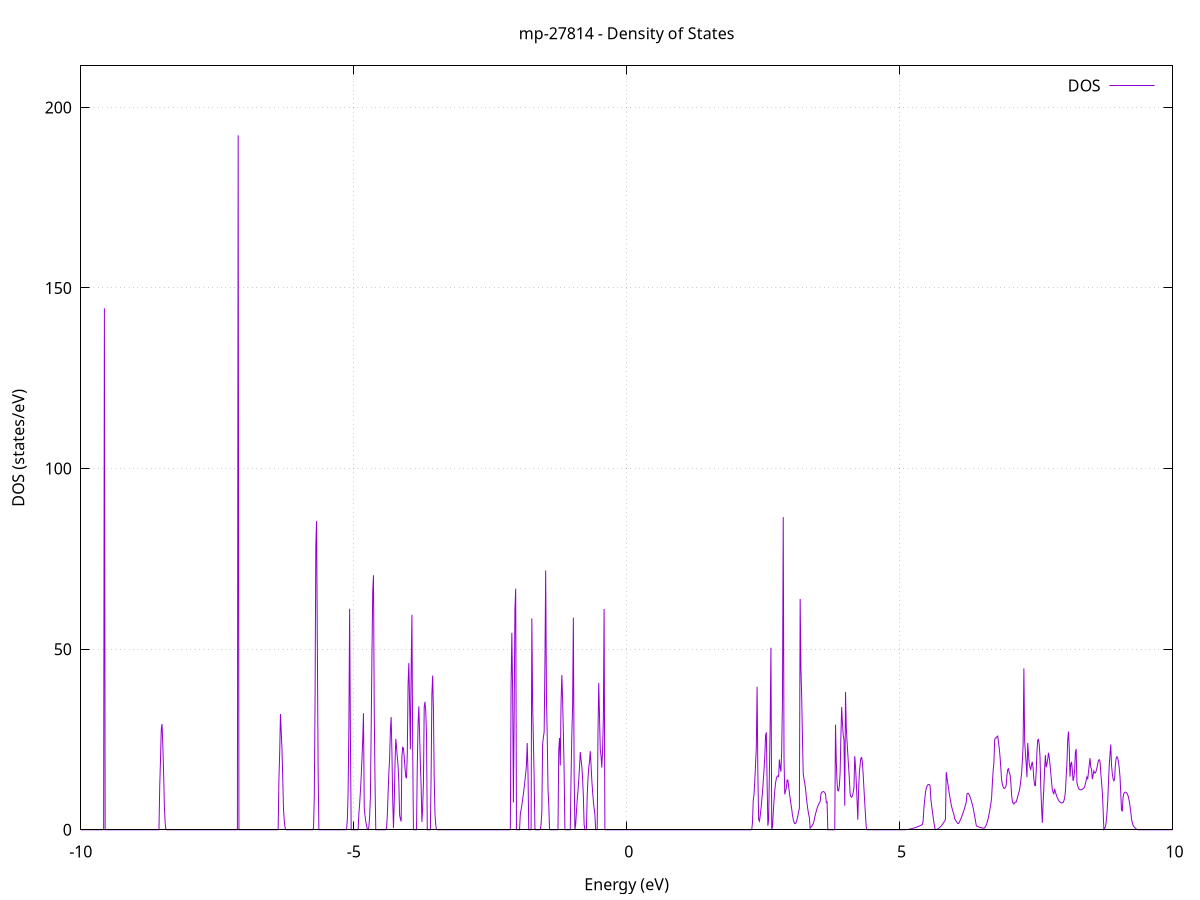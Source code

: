 set title 'mp-27814 - Density of States'
set xlabel 'Energy (eV)'
set ylabel 'DOS (states/eV)'
set grid
set xrange [-10:10]
set yrange [0:211.489]
set xzeroaxis lt -1
set terminal png size 800,600
set output 'mp-27814_dos_gnuplot.png'
plot '-' using 1:2 with lines title 'DOS'
-17.525300 0.000000
-17.511200 0.000000
-17.497100 0.000000
-17.483100 0.000000
-17.469000 0.000000
-17.454900 0.000000
-17.440800 0.000000
-17.426700 0.000000
-17.412600 0.000000
-17.398600 0.000000
-17.384500 0.000000
-17.370400 0.000000
-17.356300 0.000000
-17.342200 0.000000
-17.328100 0.000000
-17.314000 0.000000
-17.300000 0.000000
-17.285900 0.000000
-17.271800 0.000000
-17.257700 0.000000
-17.243600 0.000000
-17.229500 0.000000
-17.215500 0.000000
-17.201400 0.000000
-17.187300 0.000000
-17.173200 0.000000
-17.159100 0.000000
-17.145000 0.000000
-17.131000 0.000000
-17.116900 0.000000
-17.102800 0.000000
-17.088700 0.000000
-17.074600 0.000000
-17.060500 0.000000
-17.046400 0.000000
-17.032400 0.000000
-17.018300 0.000000
-17.004200 0.000000
-16.990100 0.000000
-16.976000 0.000000
-16.961900 0.000000
-16.947900 0.000000
-16.933800 0.000000
-16.919700 0.000000
-16.905600 0.000000
-16.891500 0.000000
-16.877400 0.000000
-16.863400 0.000000
-16.849300 0.000000
-16.835200 0.000000
-16.821100 0.000000
-16.807000 0.000000
-16.792900 0.000000
-16.778800 0.000000
-16.764800 0.000000
-16.750700 0.000000
-16.736600 0.000000
-16.722500 0.000000
-16.708400 0.000000
-16.694300 0.000000
-16.680300 0.000000
-16.666200 0.000000
-16.652100 0.000000
-16.638000 0.000000
-16.623900 0.000000
-16.609800 0.000000
-16.595700 0.000000
-16.581700 0.000000
-16.567600 0.000000
-16.553500 0.000000
-16.539400 0.000000
-16.525300 0.000000
-16.511200 0.000000
-16.497200 0.000000
-16.483100 0.000000
-16.469000 0.000000
-16.454900 0.000000
-16.440800 0.000000
-16.426700 0.000000
-16.412700 0.000000
-16.398600 0.000000
-16.384500 0.000000
-16.370400 0.000000
-16.356300 0.000000
-16.342200 0.000000
-16.328100 0.000000
-16.314100 0.000000
-16.300000 0.000000
-16.285900 0.000000
-16.271800 0.000000
-16.257700 0.000000
-16.243600 0.248000
-16.229600 51.690600
-16.215500 90.300600
-16.201400 0.000000
-16.187300 0.000000
-16.173200 0.000000
-16.159100 0.000000
-16.145000 0.000000
-16.131000 0.000000
-16.116900 0.000000
-16.102800 0.000000
-16.088700 0.000000
-16.074600 0.000000
-16.060500 0.000000
-16.046500 0.000000
-16.032400 0.000000
-16.018300 0.000000
-16.004200 0.000000
-15.990100 0.000000
-15.976000 0.000000
-15.962000 0.000000
-15.947900 0.000000
-15.933800 0.000000
-15.919700 0.000000
-15.905600 0.000000
-15.891500 0.000000
-15.877400 0.000000
-15.863400 0.000000
-15.849300 90.098600
-15.835200 228.660000
-15.821100 0.000000
-15.807000 0.000000
-15.792900 0.000000
-15.778900 0.000000
-15.764800 0.000000
-15.750700 121.092300
-15.736600 0.000000
-15.722500 0.000000
-15.708400 0.000000
-15.694300 0.000000
-15.680300 0.000000
-15.666200 0.000000
-15.652100 0.000000
-15.638000 0.000000
-15.623900 0.000000
-15.609800 0.000000
-15.595800 0.000000
-15.581700 0.000000
-15.567600 0.000000
-15.553500 0.000000
-15.539400 0.000000
-15.525300 0.000000
-15.511300 0.000000
-15.497200 0.000000
-15.483100 0.000000
-15.469000 0.000000
-15.454900 0.000000
-15.440800 0.000000
-15.426700 0.000000
-15.412700 0.000000
-15.398600 0.000000
-15.384500 0.000000
-15.370400 0.000000
-15.356300 0.000000
-15.342200 0.000000
-15.328200 0.000000
-15.314100 0.000000
-15.300000 0.000000
-15.285900 0.000000
-15.271800 0.000000
-15.257700 0.000000
-15.243700 0.000000
-15.229600 0.000000
-15.215500 0.000000
-15.201400 0.000000
-15.187300 0.000000
-15.173200 0.000000
-15.159100 0.000000
-15.145100 0.000000
-15.131000 0.000000
-15.116900 0.000000
-15.102800 0.000000
-15.088700 0.000000
-15.074600 0.000000
-15.060600 0.000000
-15.046500 0.000000
-15.032400 0.000000
-15.018300 0.000000
-15.004200 0.000000
-14.990100 0.000000
-14.976000 0.000000
-14.962000 0.000000
-14.947900 0.000000
-14.933800 0.000000
-14.919700 0.000000
-14.905600 0.000000
-14.891500 0.000000
-14.877500 0.000000
-14.863400 0.000000
-14.849300 0.000000
-14.835200 0.000000
-14.821100 433.718600
-14.807000 75.110200
-14.793000 70.719500
-14.778900 0.000000
-14.764800 0.000000
-14.750700 0.000000
-14.736600 0.000000
-14.722500 0.000000
-14.708400 0.000000
-14.694400 0.000000
-14.680300 0.000000
-14.666200 0.000000
-14.652100 0.000000
-14.638000 0.000000
-14.623900 0.000000
-14.609900 0.000000
-14.595800 0.000000
-14.581700 0.000000
-14.567600 0.000000
-14.553500 0.000000
-14.539400 0.000000
-14.525300 0.000000
-14.511300 0.000000
-14.497200 0.000000
-14.483100 0.000000
-14.469000 0.000000
-14.454900 0.000000
-14.440800 0.000000
-14.426800 0.000000
-14.412700 0.000000
-14.398600 0.000000
-14.384500 0.000000
-14.370400 0.000000
-14.356300 0.000000
-14.342300 0.000000
-14.328200 0.000000
-14.314100 0.000000
-14.300000 0.000000
-14.285900 0.000000
-14.271800 0.000000
-14.257700 0.000000
-14.243700 0.000000
-14.229600 0.000000
-14.215500 0.000000
-14.201400 0.000000
-14.187300 0.000000
-14.173200 0.000000
-14.159200 0.000000
-14.145100 0.000000
-14.131000 0.000000
-14.116900 0.000000
-14.102800 0.000000
-14.088700 0.000000
-14.074600 0.000000
-14.060600 0.000000
-14.046500 0.000000
-14.032400 0.000000
-14.018300 0.000000
-14.004200 0.000000
-13.990100 0.000000
-13.976100 0.000000
-13.962000 0.000000
-13.947900 0.000000
-13.933800 0.000000
-13.919700 0.000000
-13.905600 0.000000
-13.891600 0.000000
-13.877500 0.000000
-13.863400 0.000000
-13.849300 0.000000
-13.835200 0.000000
-13.821100 0.000000
-13.807000 0.000000
-13.793000 0.000000
-13.778900 0.000000
-13.764800 0.000000
-13.750700 0.000000
-13.736600 0.000000
-13.722500 0.000000
-13.708500 0.000000
-13.694400 0.000000
-13.680300 0.000000
-13.666200 0.000000
-13.652100 0.000000
-13.638000 0.000000
-13.624000 0.000000
-13.609900 27.475700
-13.595800 0.000000
-13.581700 0.000000
-13.567600 0.000000
-13.553500 0.000000
-13.539400 0.000000
-13.525400 0.000000
-13.511300 0.000000
-13.497200 0.000000
-13.483100 0.000000
-13.469000 0.000000
-13.454900 0.000000
-13.440900 0.000000
-13.426800 0.000000
-13.412700 0.000000
-13.398600 0.000000
-13.384500 0.000000
-13.370400 0.000000
-13.356300 0.000000
-13.342300 0.000000
-13.328200 0.000000
-13.314100 0.000000
-13.300000 6.975800
-13.285900 0.000000
-13.271800 97.592600
-13.257800 0.000000
-13.243700 0.000000
-13.229600 0.000000
-13.215500 0.000000
-13.201400 0.000000
-13.187300 0.000000
-13.173300 0.000000
-13.159200 0.000000
-13.145100 0.000000
-13.131000 0.000000
-13.116900 0.000000
-13.102800 0.000000
-13.088700 0.000000
-13.074700 0.000000
-13.060600 0.000000
-13.046500 0.000000
-13.032400 0.000000
-13.018300 0.000000
-13.004200 0.000000
-12.990200 0.000000
-12.976100 0.000000
-12.962000 0.000000
-12.947900 0.000000
-12.933800 0.000000
-12.919700 0.000000
-12.905600 0.000000
-12.891600 0.000000
-12.877500 0.000000
-12.863400 0.000000
-12.849300 0.000000
-12.835200 0.000000
-12.821100 0.000000
-12.807100 0.000000
-12.793000 0.000000
-12.778900 0.000000
-12.764800 0.000000
-12.750700 0.000000
-12.736600 0.000000
-12.722600 0.000000
-12.708500 0.000000
-12.694400 0.000000
-12.680300 0.000000
-12.666200 0.000000
-12.652100 0.000000
-12.638000 0.000000
-12.624000 0.000000
-12.609900 0.000000
-12.595800 0.000000
-12.581700 0.000000
-12.567600 0.000000
-12.553500 0.000000
-12.539500 0.000000
-12.525400 0.000000
-12.511300 0.000000
-12.497200 0.000000
-12.483100 0.000000
-12.469000 0.000000
-12.455000 0.000000
-12.440900 0.000000
-12.426800 0.000000
-12.412700 0.000000
-12.398600 0.000000
-12.384500 0.000000
-12.370400 0.000000
-12.356400 0.000000
-12.342300 0.000000
-12.328200 0.000000
-12.314100 0.000000
-12.300000 0.000000
-12.285900 0.000000
-12.271900 0.000000
-12.257800 0.000000
-12.243700 0.000000
-12.229600 0.000000
-12.215500 0.000000
-12.201400 0.000000
-12.187300 0.000000
-12.173300 0.000000
-12.159200 0.000000
-12.145100 0.000000
-12.131000 0.000000
-12.116900 0.000000
-12.102800 0.000000
-12.088800 0.000000
-12.074700 0.000000
-12.060600 0.000000
-12.046500 0.000000
-12.032400 0.000000
-12.018300 0.000000
-12.004300 0.000000
-11.990200 0.000000
-11.976100 0.000000
-11.962000 0.000000
-11.947900 0.000000
-11.933800 0.000000
-11.919700 0.000000
-11.905700 0.000000
-11.891600 0.000000
-11.877500 0.000000
-11.863400 0.000000
-11.849300 0.000000
-11.835200 0.000000
-11.821200 0.000000
-11.807100 0.000000
-11.793000 0.000000
-11.778900 0.000000
-11.764800 0.000000
-11.750700 0.000000
-11.736600 0.000000
-11.722600 0.000000
-11.708500 0.000000
-11.694400 0.000000
-11.680300 0.000000
-11.666200 0.000000
-11.652100 0.000000
-11.638100 0.000000
-11.624000 0.000000
-11.609900 0.000000
-11.595800 0.000000
-11.581700 0.000000
-11.567600 0.000000
-11.553600 0.000000
-11.539500 0.000000
-11.525400 0.000000
-11.511300 0.000000
-11.497200 0.071200
-11.483100 11.193700
-11.469000 44.380100
-11.455000 87.334100
-11.440900 82.991800
-11.426800 51.775000
-11.412700 0.000000
-11.398600 0.000000
-11.384500 0.000000
-11.370500 0.000000
-11.356400 0.000000
-11.342300 0.000000
-11.328200 0.000000
-11.314100 0.000000
-11.300000 0.000000
-11.285900 0.000000
-11.271900 0.000000
-11.257800 0.000000
-11.243700 0.000000
-11.229600 0.000000
-11.215500 0.000000
-11.201400 0.000000
-11.187400 0.000000
-11.173300 0.000000
-11.159200 0.000000
-11.145100 0.000000
-11.131000 0.000000
-11.116900 0.000000
-11.102900 0.000000
-11.088800 0.000000
-11.074700 0.000000
-11.060600 0.000000
-11.046500 0.000000
-11.032400 0.000000
-11.018300 0.000000
-11.004300 0.000000
-10.990200 0.000000
-10.976100 0.000000
-10.962000 0.000000
-10.947900 0.000000
-10.933800 0.000000
-10.919800 0.000000
-10.905700 0.000000
-10.891600 0.000000
-10.877500 0.000000
-10.863400 0.000000
-10.849300 0.000000
-10.835300 0.000000
-10.821200 0.000000
-10.807100 0.000000
-10.793000 0.000000
-10.778900 0.000000
-10.764800 0.000000
-10.750700 0.000000
-10.736700 0.000000
-10.722600 0.000000
-10.708500 0.000000
-10.694400 0.000000
-10.680300 0.000000
-10.666200 0.000000
-10.652200 0.000000
-10.638100 0.000000
-10.624000 0.000000
-10.609900 0.000000
-10.595800 0.000000
-10.581700 0.000000
-10.567600 0.000000
-10.553600 0.000000
-10.539500 0.000000
-10.525400 0.000000
-10.511300 0.000000
-10.497200 0.000000
-10.483100 0.000000
-10.469100 0.000000
-10.455000 0.000000
-10.440900 0.000000
-10.426800 0.000000
-10.412700 0.000000
-10.398600 0.000000
-10.384600 0.000000
-10.370500 0.000000
-10.356400 0.000000
-10.342300 0.000000
-10.328200 0.000000
-10.314100 0.000000
-10.300000 0.000000
-10.286000 0.000000
-10.271900 0.000000
-10.257800 0.000000
-10.243700 0.000000
-10.229600 0.000000
-10.215500 0.000000
-10.201500 0.000000
-10.187400 0.000000
-10.173300 0.000000
-10.159200 0.000000
-10.145100 0.000000
-10.131000 0.000000
-10.116900 0.000000
-10.102900 0.000000
-10.088800 0.000000
-10.074700 0.000000
-10.060600 0.000000
-10.046500 0.000000
-10.032400 0.000000
-10.018400 0.000000
-10.004300 0.000000
-9.990200 0.000000
-9.976100 0.000000
-9.962000 0.000000
-9.947900 0.000000
-9.933900 0.000000
-9.919800 0.000000
-9.905700 0.000000
-9.891600 0.000000
-9.877500 0.000000
-9.863400 0.000000
-9.849300 0.000000
-9.835300 0.000000
-9.821200 0.000000
-9.807100 0.000000
-9.793000 0.000000
-9.778900 0.000000
-9.764800 0.000000
-9.750800 0.000000
-9.736700 0.000000
-9.722600 0.000000
-9.708500 0.000000
-9.694400 0.000000
-9.680300 0.000000
-9.666200 0.000000
-9.652200 0.000000
-9.638100 0.000000
-9.624000 0.000000
-9.609900 0.000000
-9.595800 0.000000
-9.581700 0.000000
-9.567700 144.372100
-9.553600 0.000000
-9.539500 0.000000
-9.525400 0.000000
-9.511300 0.000000
-9.497200 0.000000
-9.483200 0.000000
-9.469100 0.000000
-9.455000 0.000000
-9.440900 0.000000
-9.426800 0.000000
-9.412700 0.000000
-9.398600 0.000000
-9.384600 0.000000
-9.370500 0.000000
-9.356400 0.000000
-9.342300 0.000000
-9.328200 0.000000
-9.314100 0.000000
-9.300100 0.000000
-9.286000 0.000000
-9.271900 0.000000
-9.257800 0.000000
-9.243700 0.000000
-9.229600 0.000000
-9.215600 0.000000
-9.201500 0.000000
-9.187400 0.000000
-9.173300 0.000000
-9.159200 0.000000
-9.145100 0.000000
-9.131000 0.000000
-9.117000 0.000000
-9.102900 0.000000
-9.088800 0.000000
-9.074700 0.000000
-9.060600 0.000000
-9.046500 0.000000
-9.032500 0.000000
-9.018400 0.000000
-9.004300 0.000000
-8.990200 0.000000
-8.976100 0.000000
-8.962000 0.000000
-8.947900 0.000000
-8.933900 0.000000
-8.919800 0.000000
-8.905700 0.000000
-8.891600 0.000000
-8.877500 0.000000
-8.863400 0.000000
-8.849400 0.000000
-8.835300 0.000000
-8.821200 0.000000
-8.807100 0.000000
-8.793000 0.000000
-8.778900 0.000000
-8.764900 0.000000
-8.750800 0.000000
-8.736700 0.000000
-8.722600 0.000000
-8.708500 0.000000
-8.694400 0.000000
-8.680300 0.000000
-8.666300 0.000000
-8.652200 0.000000
-8.638100 0.000000
-8.624000 0.000000
-8.609900 0.000000
-8.595800 0.000000
-8.581800 0.000000
-8.567700 0.000000
-8.553600 12.284500
-8.539500 19.473800
-8.525400 27.857700
-8.511300 29.262200
-8.497200 23.288200
-8.483200 16.068300
-8.469100 6.651100
-8.455000 2.059000
-8.440900 0.084600
-8.426800 0.000000
-8.412700 0.000000
-8.398700 0.000000
-8.384600 0.000000
-8.370500 0.000000
-8.356400 0.000000
-8.342300 0.000000
-8.328200 0.000000
-8.314200 0.000000
-8.300100 0.000000
-8.286000 0.000000
-8.271900 0.000000
-8.257800 0.000000
-8.243700 0.000000
-8.229600 0.000000
-8.215600 0.000000
-8.201500 0.000000
-8.187400 0.000000
-8.173300 0.000000
-8.159200 0.000000
-8.145100 0.000000
-8.131100 0.000000
-8.117000 0.000000
-8.102900 0.000000
-8.088800 0.000000
-8.074700 0.000000
-8.060600 0.000000
-8.046500 0.000000
-8.032500 0.000000
-8.018400 0.000000
-8.004300 0.000000
-7.990200 0.000000
-7.976100 0.000000
-7.962000 0.000000
-7.948000 0.000000
-7.933900 0.000000
-7.919800 0.000000
-7.905700 0.000000
-7.891600 0.000000
-7.877500 0.000000
-7.863500 0.000000
-7.849400 0.000000
-7.835300 0.000000
-7.821200 0.000000
-7.807100 0.000000
-7.793000 0.000000
-7.778900 0.000000
-7.764900 0.000000
-7.750800 0.000000
-7.736700 0.000000
-7.722600 0.000000
-7.708500 0.000000
-7.694400 0.000000
-7.680400 0.000000
-7.666300 0.000000
-7.652200 0.000000
-7.638100 0.000000
-7.624000 0.000000
-7.609900 0.000000
-7.595900 0.000000
-7.581800 0.000000
-7.567700 0.000000
-7.553600 0.000000
-7.539500 0.000000
-7.525400 0.000000
-7.511300 0.000000
-7.497300 0.000000
-7.483200 0.000000
-7.469100 0.000000
-7.455000 0.000000
-7.440900 0.000000
-7.426800 0.000000
-7.412800 0.000000
-7.398700 0.000000
-7.384600 0.000000
-7.370500 0.000000
-7.356400 0.000000
-7.342300 0.000000
-7.328200 0.000000
-7.314200 0.000000
-7.300100 0.000000
-7.286000 0.000000
-7.271900 0.000000
-7.257800 0.000000
-7.243700 0.000000
-7.229700 0.000000
-7.215600 0.000000
-7.201500 0.000000
-7.187400 0.000000
-7.173300 0.000000
-7.159200 0.000000
-7.145200 0.000000
-7.131100 0.000000
-7.117000 192.263000
-7.102900 0.000000
-7.088800 0.000000
-7.074700 0.000000
-7.060600 0.000000
-7.046600 0.000000
-7.032500 0.000000
-7.018400 0.000000
-7.004300 0.000000
-6.990200 0.000000
-6.976100 0.000000
-6.962100 0.000000
-6.948000 0.000000
-6.933900 0.000000
-6.919800 0.000000
-6.905700 0.000000
-6.891600 0.000000
-6.877500 0.000000
-6.863500 0.000000
-6.849400 0.000000
-6.835300 0.000000
-6.821200 0.000000
-6.807100 0.000000
-6.793000 0.000000
-6.779000 0.000000
-6.764900 0.000000
-6.750800 0.000000
-6.736700 0.000000
-6.722600 0.000000
-6.708500 0.000000
-6.694500 0.000000
-6.680400 0.000000
-6.666300 0.000000
-6.652200 0.000000
-6.638100 0.000000
-6.624000 0.000000
-6.609900 0.000000
-6.595900 0.000000
-6.581800 0.000000
-6.567700 0.000000
-6.553600 0.000000
-6.539500 0.000000
-6.525400 0.000000
-6.511400 0.000000
-6.497300 0.000000
-6.483200 0.000000
-6.469100 0.000000
-6.455000 0.000000
-6.440900 0.000000
-6.426800 0.000000
-6.412800 0.000000
-6.398700 0.000000
-6.384600 0.000000
-6.370500 13.838200
-6.356400 21.188200
-6.342300 32.063300
-6.328300 27.210500
-6.314200 22.293300
-6.300100 14.209700
-6.286000 5.538000
-6.271900 2.444000
-6.257800 0.598100
-6.243800 0.000000
-6.229700 0.000000
-6.215600 0.000000
-6.201500 0.000000
-6.187400 0.000000
-6.173300 0.000000
-6.159200 0.000000
-6.145200 0.000000
-6.131100 0.000000
-6.117000 0.000000
-6.102900 0.000000
-6.088800 0.000000
-6.074700 0.000000
-6.060700 0.000000
-6.046600 0.000000
-6.032500 0.000000
-6.018400 0.000000
-6.004300 0.000000
-5.990200 0.000000
-5.976200 0.000000
-5.962100 0.000000
-5.948000 0.000000
-5.933900 0.000000
-5.919800 0.000000
-5.905700 0.000000
-5.891600 0.000000
-5.877600 0.000000
-5.863500 0.000000
-5.849400 0.000000
-5.835300 0.000000
-5.821200 0.000000
-5.807100 0.000000
-5.793100 0.000000
-5.779000 0.000000
-5.764900 0.000000
-5.750800 0.000000
-5.736700 0.499300
-5.722600 8.867600
-5.708500 35.140700
-5.694500 78.633700
-5.680400 85.462000
-5.666300 51.081100
-5.652200 16.810400
-5.638100 0.000000
-5.624000 0.000000
-5.610000 0.000000
-5.595900 0.000000
-5.581800 0.000000
-5.567700 0.000000
-5.553600 0.000000
-5.539500 0.000000
-5.525500 0.000000
-5.511400 0.000000
-5.497300 0.000000
-5.483200 0.000000
-5.469100 0.000000
-5.455000 0.000000
-5.440900 0.000000
-5.426900 0.000000
-5.412800 0.000000
-5.398700 0.000000
-5.384600 0.000000
-5.370500 0.000000
-5.356400 0.000000
-5.342400 0.000000
-5.328300 0.000000
-5.314200 0.000000
-5.300100 0.000000
-5.286000 0.000000
-5.271900 0.000000
-5.257800 0.000000
-5.243800 0.000000
-5.229700 0.000000
-5.215600 0.000000
-5.201500 0.000000
-5.187400 0.000000
-5.173300 0.000000
-5.159300 0.000000
-5.145200 0.000000
-5.131100 0.040900
-5.117000 2.888800
-5.102900 10.220600
-5.088800 27.894100
-5.074800 61.213900
-5.060700 25.823300
-5.046600 0.012100
-5.032500 0.000000
-5.018400 0.000000
-5.004300 0.000000
-4.990200 0.000000
-4.976200 0.000000
-4.962100 0.000000
-4.948000 0.000000
-4.933900 0.000000
-4.919800 0.000000
-4.905700 4.433800
-4.891700 7.141000
-4.877600 10.521700
-4.863500 14.575900
-4.849400 19.303700
-4.835300 24.705000
-4.821200 32.270400
-4.807200 6.119400
-4.793100 3.977300
-4.779000 2.294900
-4.764900 1.072200
-4.750800 0.309200
-4.736700 0.005900
-4.722600 0.727100
-4.708600 3.699200
-4.694500 8.970300
-4.680400 27.497600
-4.666300 47.881500
-4.652200 65.683000
-4.638100 70.454400
-4.624100 33.250500
-4.610000 13.414300
-4.595900 0.000000
-4.581800 0.000000
-4.567700 0.000000
-4.553600 0.000000
-4.539500 0.000000
-4.525500 0.000000
-4.511400 0.000000
-4.497300 0.000000
-4.483200 0.000000
-4.469100 0.000000
-4.455000 0.000000
-4.441000 0.000000
-4.426900 0.000000
-4.412800 0.000000
-4.398700 0.538300
-4.384600 3.867000
-4.370500 9.997700
-4.356500 15.652700
-4.342400 19.857800
-4.328300 27.510000
-4.314200 31.196400
-4.300100 21.490100
-4.286000 8.488600
-4.271900 0.461900
-4.257900 7.418900
-4.243800 18.282000
-4.229700 25.173600
-4.215600 22.941200
-4.201500 20.155600
-4.187400 17.674900
-4.173400 13.046500
-4.159300 4.064500
-4.145200 3.027300
-4.131100 2.288700
-4.117000 20.335600
-4.102900 22.837100
-4.088800 22.625200
-4.074800 20.035400
-4.060700 17.185900
-4.046600 14.686600
-4.032500 14.267100
-4.018400 21.155900
-4.004300 40.144600
-3.990300 46.156000
-3.976200 35.102700
-3.962100 22.287400
-3.948000 43.901800
-3.933900 59.493500
-3.919800 22.698800
-3.905800 0.000000
-3.891700 0.000000
-3.877600 0.000000
-3.863500 0.000000
-3.849400 0.000000
-3.835300 17.884000
-3.821200 29.333800
-3.807200 34.178000
-3.793100 26.723400
-3.779000 18.366500
-3.764900 11.901200
-3.750800 2.168900
-3.736700 6.087600
-3.722700 13.156800
-3.708600 34.036400
-3.694500 35.420300
-3.680400 32.833200
-3.666300 26.275100
-3.652200 0.000000
-3.638100 0.000000
-3.624100 0.000000
-3.610000 0.000000
-3.595900 0.000000
-3.581800 15.610100
-3.567700 37.703800
-3.553600 42.705300
-3.539600 33.093800
-3.525500 14.298700
-3.511400 4.400800
-3.497300 1.309100
-3.483200 0.036300
-3.469100 0.000000
-3.455100 0.000000
-3.441000 0.000000
-3.426900 0.000000
-3.412800 0.000000
-3.398700 0.000000
-3.384600 0.000000
-3.370500 0.000000
-3.356500 0.000000
-3.342400 0.000000
-3.328300 0.000000
-3.314200 0.000000
-3.300100 0.000000
-3.286000 0.000000
-3.272000 0.000000
-3.257900 0.000000
-3.243800 0.000000
-3.229700 0.000000
-3.215600 0.000000
-3.201500 0.000000
-3.187500 0.000000
-3.173400 0.000000
-3.159300 0.000000
-3.145200 0.000000
-3.131100 0.000000
-3.117000 0.000000
-3.102900 0.000000
-3.088900 0.000000
-3.074800 0.000000
-3.060700 0.000000
-3.046600 0.000000
-3.032500 0.000000
-3.018400 0.000000
-3.004400 0.000000
-2.990300 0.000000
-2.976200 0.000000
-2.962100 0.000000
-2.948000 0.000000
-2.933900 0.000000
-2.919800 0.000000
-2.905800 0.000000
-2.891700 0.000000
-2.877600 0.000000
-2.863500 0.000000
-2.849400 0.000000
-2.835300 0.000000
-2.821300 0.000000
-2.807200 0.000000
-2.793100 0.000000
-2.779000 0.000000
-2.764900 0.000000
-2.750800 0.000000
-2.736800 0.000000
-2.722700 0.000000
-2.708600 0.000000
-2.694500 0.000000
-2.680400 0.000000
-2.666300 0.000000
-2.652200 0.000000
-2.638200 0.000000
-2.624100 0.000000
-2.610000 0.000000
-2.595900 0.000000
-2.581800 0.000000
-2.567700 0.000000
-2.553700 0.000000
-2.539600 0.000000
-2.525500 0.000000
-2.511400 0.000000
-2.497300 0.000000
-2.483200 0.000000
-2.469100 0.000000
-2.455100 0.000000
-2.441000 0.000000
-2.426900 0.000000
-2.412800 0.000000
-2.398700 0.000000
-2.384600 0.000000
-2.370600 0.000000
-2.356500 0.000000
-2.342400 0.000000
-2.328300 0.000000
-2.314200 0.000000
-2.300100 0.000000
-2.286100 0.000000
-2.272000 0.000000
-2.257900 0.000000
-2.243800 0.000000
-2.229700 0.000000
-2.215600 0.000000
-2.201500 0.000000
-2.187500 0.000000
-2.173400 0.000000
-2.159300 0.000000
-2.145200 0.000000
-2.131100 0.000000
-2.117000 40.021800
-2.103000 54.528000
-2.088900 38.414400
-2.074800 7.584000
-2.060700 32.163200
-2.046600 61.055000
-2.032500 66.730500
-2.018400 0.000000
-2.004400 0.000000
-1.990300 0.000000
-1.976200 0.000000
-1.962100 0.000000
-1.948000 4.345000
-1.933900 5.523900
-1.919900 6.845200
-1.905800 8.308900
-1.891700 9.915000
-1.877600 11.663400
-1.863500 13.554200
-1.849400 15.587400
-1.835400 17.873900
-1.821300 24.017400
-1.807200 15.806500
-1.793100 0.000000
-1.779000 0.000000
-1.764900 0.000000
-1.750800 0.000000
-1.736800 58.522800
-1.722700 35.100400
-1.708600 24.612300
-1.694500 14.256300
-1.680400 0.352200
-1.666300 0.000000
-1.652300 0.000000
-1.638200 0.000000
-1.624100 0.000000
-1.610000 0.000000
-1.595900 0.000000
-1.581800 0.053300
-1.567800 1.511200
-1.553700 4.963100
-1.539600 23.538800
-1.525500 25.645700
-1.511400 27.004300
-1.497300 45.317000
-1.483200 71.795200
-1.469200 36.810200
-1.455100 26.386000
-1.441000 11.268200
-1.426900 7.030100
-1.412800 0.000000
-1.398700 0.000000
-1.384700 0.000000
-1.370600 0.000000
-1.356500 0.000000
-1.342400 0.000000
-1.328300 0.000000
-1.314200 0.000000
-1.300100 0.000000
-1.286100 0.000000
-1.272000 0.000000
-1.257900 0.000000
-1.243800 22.022200
-1.229700 25.426800
-1.215600 17.787900
-1.201600 35.158900
-1.187500 42.823700
-1.173400 36.277500
-1.159300 26.981500
-1.145200 16.337900
-1.131100 0.000000
-1.117100 0.000000
-1.103000 0.000000
-1.088900 0.000000
-1.074800 0.000000
-1.060700 0.000000
-1.046600 0.000000
-1.032500 0.000000
-1.018500 14.455000
-1.004400 26.265100
-0.990300 33.797200
-0.976200 58.735600
-0.962100 15.569600
-0.948000 0.027900
-0.934000 1.450300
-0.919900 5.023900
-0.905800 8.265200
-0.891700 10.697500
-0.877600 13.717600
-0.863500 17.325600
-0.849400 21.521400
-0.835400 19.403000
-0.821300 17.553600
-0.807200 14.198800
-0.793100 9.338700
-0.779000 1.453600
-0.764900 0.000000
-0.750900 0.000000
-0.736800 0.000000
-0.722700 9.420500
-0.708600 14.097000
-0.694500 17.239100
-0.680400 18.846900
-0.666400 21.760700
-0.652300 17.875700
-0.638200 13.742900
-0.624100 10.608700
-0.610000 8.001000
-0.595900 5.919800
-0.581800 4.365000
-0.567800 0.000000
-0.553700 0.000000
-0.539600 0.000000
-0.525500 26.441000
-0.511400 40.643600
-0.497300 31.693800
-0.483300 22.187800
-0.469200 20.503600
-0.455100 17.240300
-0.441000 22.056400
-0.426900 30.544700
-0.412800 61.128000
-0.398700 0.000000
-0.384700 0.000000
-0.370600 0.000000
-0.356500 0.000000
-0.342400 0.000000
-0.328300 0.000000
-0.314200 0.000000
-0.300200 0.000000
-0.286100 0.000000
-0.272000 0.000000
-0.257900 0.000000
-0.243800 0.000000
-0.229700 0.000000
-0.215700 0.000000
-0.201600 0.000000
-0.187500 0.000000
-0.173400 0.000000
-0.159300 0.000000
-0.145200 0.000000
-0.131100 0.000000
-0.117100 0.000000
-0.103000 0.000000
-0.088900 0.000000
-0.074800 0.000000
-0.060700 0.000000
-0.046600 0.000000
-0.032600 0.000000
-0.018500 0.000000
-0.004400 0.000000
0.009700 0.000000
0.023800 0.000000
0.037900 0.000000
0.051900 0.000000
0.066000 0.000000
0.080100 0.000000
0.094200 0.000000
0.108300 0.000000
0.122400 0.000000
0.136500 0.000000
0.150500 0.000000
0.164600 0.000000
0.178700 0.000000
0.192800 0.000000
0.206900 0.000000
0.221000 0.000000
0.235000 0.000000
0.249100 0.000000
0.263200 0.000000
0.277300 0.000000
0.291400 0.000000
0.305500 0.000000
0.319600 0.000000
0.333600 0.000000
0.347700 0.000000
0.361800 0.000000
0.375900 0.000000
0.390000 0.000000
0.404100 0.000000
0.418100 0.000000
0.432200 0.000000
0.446300 0.000000
0.460400 0.000000
0.474500 0.000000
0.488600 0.000000
0.502600 0.000000
0.516700 0.000000
0.530800 0.000000
0.544900 0.000000
0.559000 0.000000
0.573100 0.000000
0.587200 0.000000
0.601200 0.000000
0.615300 0.000000
0.629400 0.000000
0.643500 0.000000
0.657600 0.000000
0.671700 0.000000
0.685700 0.000000
0.699800 0.000000
0.713900 0.000000
0.728000 0.000000
0.742100 0.000000
0.756200 0.000000
0.770300 0.000000
0.784300 0.000000
0.798400 0.000000
0.812500 0.000000
0.826600 0.000000
0.840700 0.000000
0.854800 0.000000
0.868800 0.000000
0.882900 0.000000
0.897000 0.000000
0.911100 0.000000
0.925200 0.000000
0.939300 0.000000
0.953300 0.000000
0.967400 0.000000
0.981500 0.000000
0.995600 0.000000
1.009700 0.000000
1.023800 0.000000
1.037900 0.000000
1.051900 0.000000
1.066000 0.000000
1.080100 0.000000
1.094200 0.000000
1.108300 0.000000
1.122400 0.000000
1.136400 0.000000
1.150500 0.000000
1.164600 0.000000
1.178700 0.000000
1.192800 0.000000
1.206900 0.000000
1.221000 0.000000
1.235000 0.000000
1.249100 0.000000
1.263200 0.000000
1.277300 0.000000
1.291400 0.000000
1.305500 0.000000
1.319500 0.000000
1.333600 0.000000
1.347700 0.000000
1.361800 0.000000
1.375900 0.000000
1.390000 0.000000
1.404000 0.000000
1.418100 0.000000
1.432200 0.000000
1.446300 0.000000
1.460400 0.000000
1.474500 0.000000
1.488600 0.000000
1.502600 0.000000
1.516700 0.000000
1.530800 0.000000
1.544900 0.000000
1.559000 0.000000
1.573100 0.000000
1.587100 0.000000
1.601200 0.000000
1.615300 0.000000
1.629400 0.000000
1.643500 0.000000
1.657600 0.000000
1.671600 0.000000
1.685700 0.000000
1.699800 0.000000
1.713900 0.000000
1.728000 0.000000
1.742100 0.000000
1.756200 0.000000
1.770200 0.000000
1.784300 0.000000
1.798400 0.000000
1.812500 0.000000
1.826600 0.000000
1.840700 0.000000
1.854700 0.000000
1.868800 0.000000
1.882900 0.000000
1.897000 0.000000
1.911100 0.000000
1.925200 0.000000
1.939300 0.000000
1.953300 0.000000
1.967400 0.000000
1.981500 0.000000
1.995600 0.000000
2.009700 0.000000
2.023800 0.000000
2.037800 0.000000
2.051900 0.000000
2.066000 0.000000
2.080100 0.000000
2.094200 0.000000
2.108300 0.000000
2.122300 0.000000
2.136400 0.000000
2.150500 0.000000
2.164600 0.000000
2.178700 0.000000
2.192800 0.000000
2.206900 0.000000
2.220900 0.000000
2.235000 0.000000
2.249100 0.000000
2.263200 0.000000
2.277300 0.000000
2.291400 0.000000
2.305400 2.001900
2.319500 8.240100
2.333600 9.753700
2.347700 13.629500
2.361800 18.095300
2.375900 23.151100
2.390000 39.585200
2.404000 15.253500
2.418100 2.842300
2.432200 2.362000
2.446300 3.821600
2.460400 5.674900
2.474500 7.885500
2.488500 10.453400
2.502600 13.378500
2.516700 16.661000
2.530800 20.300800
2.544900 26.078800
2.559000 26.975100
2.573000 13.421500
2.587100 1.108400
2.601200 2.875600
2.615300 15.703100
2.629400 29.393000
2.643500 50.404200
2.657600 0.091700
2.671600 0.799500
2.685700 4.637900
2.699800 8.107300
2.713900 10.877500
2.728000 12.948600
2.742100 14.171600
2.756100 14.743800
2.770200 14.929300
2.784300 14.729800
2.798400 19.455300
2.812500 17.293800
2.826600 16.091000
2.840600 21.905500
2.854700 36.200500
2.868800 86.582000
2.882900 19.847200
2.897000 9.804600
2.911100 10.782600
2.925200 11.510500
2.939200 13.751500
2.953300 13.778900
2.967400 12.013800
2.981500 10.292600
2.995600 8.663100
3.009700 7.125500
3.023700 5.768500
3.037800 4.122300
3.051900 2.894000
3.066000 2.084100
3.080100 1.692600
3.094200 1.719500
3.108300 2.164600
3.122300 2.944400
3.136400 3.855800
3.150500 4.890000
3.164600 6.046900
3.178700 63.892700
3.192800 44.644900
3.206800 36.879400
3.220900 25.453500
3.235000 15.560700
3.249100 14.016300
3.263200 12.857700
3.277300 11.388600
3.291300 9.159000
3.305400 7.222500
3.319500 5.610500
3.333600 4.342600
3.347700 3.418800
3.361800 0.439300
3.375900 0.677800
3.389900 0.967800
3.404000 1.309400
3.418100 1.702400
3.432200 2.458700
3.446300 3.474600
3.460400 4.389800
3.474400 5.204100
3.488500 5.917600
3.502600 6.530300
3.516700 7.042200
3.530800 7.453300
3.544900 7.791800
3.559000 9.929800
3.573000 10.294100
3.587100 10.512500
3.601200 10.584900
3.615300 10.511400
3.629400 10.291900
3.643500 9.926500
3.657500 7.536400
3.671600 7.671100
3.685700 0.000000
3.699800 0.000000
3.713900 0.000000
3.728000 0.000000
3.742000 0.000000
3.756100 0.000000
3.770200 0.000000
3.784300 0.000000
3.798400 0.000000
3.812500 0.000000
3.826600 29.100200
3.840600 18.806100
3.854700 13.071200
3.868800 10.808000
3.882900 10.789000
3.897000 12.172500
3.911100 15.861200
3.925100 26.011600
3.939200 33.978300
3.953300 29.593000
3.967400 26.156500
3.981500 24.842500
3.995600 6.644000
4.009700 38.172300
4.023700 28.283100
4.037800 24.418900
4.051900 20.939100
4.066000 17.456200
4.080100 13.970200
4.094200 9.912100
4.108200 9.178800
4.122300 9.006000
4.136400 9.393600
4.150500 10.341600
4.164600 11.690500
4.178700 20.379700
4.192700 17.528200
4.206800 13.207800
4.220900 8.233500
4.235000 2.782400
4.249100 10.860000
4.263200 15.735500
4.277300 18.102100
4.291300 19.828100
4.305400 20.003500
4.319500 18.628400
4.333600 15.098700
4.347700 11.247100
4.361800 7.581100
4.375800 3.931400
4.389900 0.681600
4.404000 0.000000
4.418100 0.000000
4.432200 0.000000
4.446300 0.000000
4.460300 0.000000
4.474400 0.000000
4.488500 0.000000
4.502600 0.000000
4.516700 0.000000
4.530800 0.000000
4.544900 0.000000
4.558900 0.000000
4.573000 0.000000
4.587100 0.000000
4.601200 0.000000
4.615300 0.000000
4.629400 0.000000
4.643400 0.000000
4.657500 0.000000
4.671600 0.000000
4.685700 0.000000
4.699800 0.000000
4.713900 0.000000
4.728000 0.000000
4.742000 0.000000
4.756100 0.000000
4.770200 0.000000
4.784300 0.000000
4.798400 0.000000
4.812500 0.000000
4.826500 0.000000
4.840600 0.000000
4.854700 0.000000
4.868800 0.000000
4.882900 0.000000
4.897000 0.000000
4.911000 0.000000
4.925100 0.000000
4.939200 0.000000
4.953300 0.000000
4.967400 0.000000
4.981500 0.000000
4.995600 0.000000
5.009600 0.000000
5.023700 0.000000
5.037800 0.000000
5.051900 0.000000
5.066000 0.001000
5.080100 0.006100
5.094100 0.015600
5.108200 0.029700
5.122300 0.048100
5.136400 0.071000
5.150500 0.098300
5.164600 0.130100
5.178700 0.166300
5.192700 0.207000
5.206800 0.252100
5.220900 0.301600
5.235000 0.355600
5.249100 0.414100
5.263200 0.476900
5.277200 0.544200
5.291300 0.616000
5.305400 0.692200
5.319500 0.772800
5.333600 0.857900
5.347700 0.947400
5.361700 1.041400
5.375800 1.139800
5.389900 1.242600
5.404000 1.349900
5.418100 1.461600
5.432200 2.542700
5.446300 6.172900
5.460300 8.295100
5.474400 10.357800
5.488500 11.451600
5.502600 12.051700
5.516700 12.424300
5.530800 12.569700
5.544800 12.487600
5.558900 12.178200
5.573000 8.438500
5.587100 6.691700
5.601200 5.037600
5.615300 3.475900
5.629400 2.006800
5.643400 0.630300
5.657500 0.014600
5.671600 0.058500
5.685700 0.131900
5.699800 0.234600
5.713900 0.366700
5.727900 0.528100
5.742000 0.719000
5.756100 0.939200
5.770200 1.188800
5.784300 1.467800
5.798400 1.776200
5.812400 2.113900
5.826500 2.481000
5.840600 2.877500
5.854700 15.946800
5.868800 14.383800
5.882900 12.906300
5.897000 11.493800
5.911000 10.018500
5.925100 8.690200
5.939200 7.508800
5.953300 6.474300
5.967400 5.586800
5.981500 4.846200
5.995500 4.252500
6.009600 3.067400
6.023700 2.707800
6.037800 2.370700
6.051900 2.056000
6.066000 1.763700
6.080000 1.725300
6.094100 2.119100
6.108200 2.555900
6.122300 3.035600
6.136400 3.558300
6.150500 4.124000
6.164600 4.732600
6.178600 5.384200
6.192700 6.078700
6.206800 6.816200
6.220900 7.596700
6.235000 9.918100
6.249100 10.097600
6.263100 10.068700
6.277200 9.663000
6.291300 9.144000
6.305400 8.518900
6.319500 7.787600
6.333600 6.950000
6.347700 6.006200
6.361700 4.956200
6.375800 3.799900
6.389900 2.537500
6.404000 1.285500
6.418100 0.967000
6.432200 0.890700
6.446200 0.817500
6.460300 0.747400
6.474400 0.680500
6.488500 0.616700
6.502600 0.556000
6.516700 0.498500
6.530700 0.444100
6.544800 0.426700
6.558900 0.556800
6.573000 0.842800
6.587100 1.284800
6.601200 1.882700
6.615300 2.636600
6.629300 3.546500
6.643400 4.612300
6.657500 5.834100
6.671600 7.211800
6.685700 8.745500
6.699800 12.868400
6.713800 16.288400
6.727900 18.461800
6.742000 24.933700
6.756100 25.441900
6.770200 25.428700
6.784300 25.780000
6.798400 25.942200
6.812400 24.158200
6.826500 22.567400
6.840600 20.192600
6.854700 17.106000
6.868800 13.871300
6.882900 12.621000
6.896900 11.885300
6.911000 11.492800
6.925100 11.443300
6.939200 11.737000
6.953300 12.373900
6.967400 15.108800
6.981400 16.660100
6.995500 16.911700
7.009600 15.863600
7.023700 15.251100
7.037800 13.256700
7.051900 9.731600
7.066000 7.865900
7.080000 7.339100
7.094100 7.134500
7.108200 7.581300
7.122300 7.665800
7.136400 7.670400
7.150500 8.406000
7.164500 9.227800
7.178600 9.999400
7.192700 10.720600
7.206800 11.890900
7.220900 13.654200
7.235000 15.472300
7.249100 19.019000
7.263100 23.287200
7.277200 44.683600
7.291300 24.828900
7.305400 21.011200
7.319500 18.396400
7.333600 14.566100
7.347600 24.026400
7.361700 20.839900
7.375800 18.211200
7.389900 17.192500
7.404000 16.705700
7.418100 18.126200
7.432100 18.811900
7.446200 17.118700
7.460300 13.993300
7.474400 12.311200
7.488500 12.225600
7.502600 16.090700
7.516700 21.626300
7.530700 24.824100
7.544800 25.031400
7.558900 23.574100
7.573000 20.213800
7.587100 11.619100
7.601200 6.383700
7.615200 1.948600
7.629300 7.312200
7.643400 11.662700
7.657500 16.924600
7.671600 20.675000
7.685700 17.291900
7.699700 18.142400
7.713800 19.481000
7.727900 21.307800
7.742000 20.073300
7.756100 18.026600
7.770200 15.745000
7.784300 13.179500
7.798300 11.185800
7.812400 10.354800
7.826500 9.985800
7.840600 11.337800
7.854700 10.498300
7.868800 9.771400
7.882800 9.149300
7.896900 8.628500
7.911000 8.209100
7.925100 7.891000
7.939200 7.659900
7.953300 7.506800
7.967400 7.435100
7.981400 7.445000
7.995500 7.561100
8.009600 7.972600
8.023700 8.852100
8.037800 10.509400
8.051900 14.794900
8.065900 18.355100
8.080000 24.626400
8.094100 27.198800
8.108200 22.825200
8.122300 14.711200
8.136400 18.112900
8.150400 18.784900
8.164500 16.686300
8.178600 13.544300
8.192700 14.438100
8.206800 16.411100
8.220900 21.434200
8.235000 22.380900
8.249000 13.104000
8.263100 12.168600
8.277200 11.540500
8.291300 11.225700
8.305400 11.095300
8.319500 11.046800
8.333500 11.080300
8.347600 11.195800
8.361700 11.381400
8.375800 11.607100
8.389900 11.871500
8.404000 12.754900
8.418100 13.619300
8.432100 14.590200
8.446200 14.015200
8.460300 15.923200
8.474400 17.859300
8.488500 19.830900
8.502600 17.381800
8.516600 16.820100
8.530700 14.021300
8.544800 15.082100
8.558900 16.271400
8.573000 15.745400
8.587100 15.730000
8.601100 16.225200
8.615200 17.139800
8.629300 18.180100
8.643400 19.197400
8.657500 19.424800
8.671600 18.977700
8.685700 15.887200
8.699700 13.270700
8.713800 10.607400
8.727900 5.976900
8.742000 0.055000
8.756100 0.326500
8.770200 0.830000
8.784200 2.060100
8.798300 4.358200
8.812400 7.725900
8.826500 12.851500
8.840600 17.696300
8.854700 20.818800
8.868800 23.584800
8.882800 17.880100
8.896900 15.602300
8.911000 14.164100
8.925100 13.561700
8.939200 13.999700
8.953300 17.883000
8.967300 19.715900
8.981400 20.219300
8.995500 19.874700
9.009600 18.856800
9.023700 17.165700
9.037800 14.801500
9.051800 10.272100
9.065900 5.400800
9.080000 5.223600
9.094100 8.991200
9.108200 10.067500
9.122300 10.336700
9.136400 10.433400
9.150400 10.357800
9.164500 10.109700
9.178600 9.689300
9.192700 9.052900
9.206800 8.022600
9.220900 6.651500
9.234900 4.994000
9.249000 3.078800
9.263100 1.947500
9.277200 1.261400
9.291300 0.933600
9.305400 0.669600
9.319400 0.444900
9.333500 0.259700
9.347600 0.114000
9.361700 0.007700
9.375800 0.000000
9.389900 0.000000
9.404000 0.000000
9.418000 0.000000
9.432100 0.000000
9.446200 0.000000
9.460300 0.000000
9.474400 0.000000
9.488500 0.000000
9.502500 0.000000
9.516600 0.000000
9.530700 0.000000
9.544800 0.000000
9.558900 0.000000
9.573000 0.000000
9.587100 0.000000
9.601100 0.000000
9.615200 0.000000
9.629300 0.000000
9.643400 0.000000
9.657500 0.000000
9.671600 0.000000
9.685600 0.000000
9.699700 0.000000
9.713800 0.000000
9.727900 0.000000
9.742000 0.000000
9.756100 0.000000
9.770100 0.000000
9.784200 0.000000
9.798300 0.000000
9.812400 0.000000
9.826500 0.000000
9.840600 0.000000
9.854700 0.000000
9.868700 0.000000
9.882800 0.000000
9.896900 0.000000
9.911000 0.000000
9.925100 0.000000
9.939200 0.000000
9.953200 0.000000
9.967300 0.000000
9.981400 0.000000
9.995500 0.000000
10.009600 0.000000
10.023700 0.000000
10.037800 0.000000
10.051800 0.000000
10.065900 0.000000
10.080000 0.000000
10.094100 0.000000
10.108200 0.000000
10.122300 0.000000
10.136300 0.000000
10.150400 0.000000
10.164500 0.000000
10.178600 0.000000
10.192700 0.000000
10.206800 0.000000
10.220800 0.000000
10.234900 0.000000
10.249000 0.000000
10.263100 0.000000
10.277200 0.000000
10.291300 0.000000
10.305400 0.000000
10.319400 0.000000
10.333500 0.000000
10.347600 0.000000
10.361700 0.000000
10.375800 0.000000
10.389900 0.000000
10.403900 0.000000
10.418000 0.000000
10.432100 0.000000
10.446200 0.000000
10.460300 0.000000
10.474400 0.000000
10.488400 0.000000
10.502500 0.000000
10.516600 0.000000
10.530700 0.000000
10.544800 0.000000
10.558900 0.000000
10.573000 0.000000
10.587000 0.000000
10.601100 0.000000
10.615200 0.000000
10.629300 0.000000
10.643400 0.000000
e
